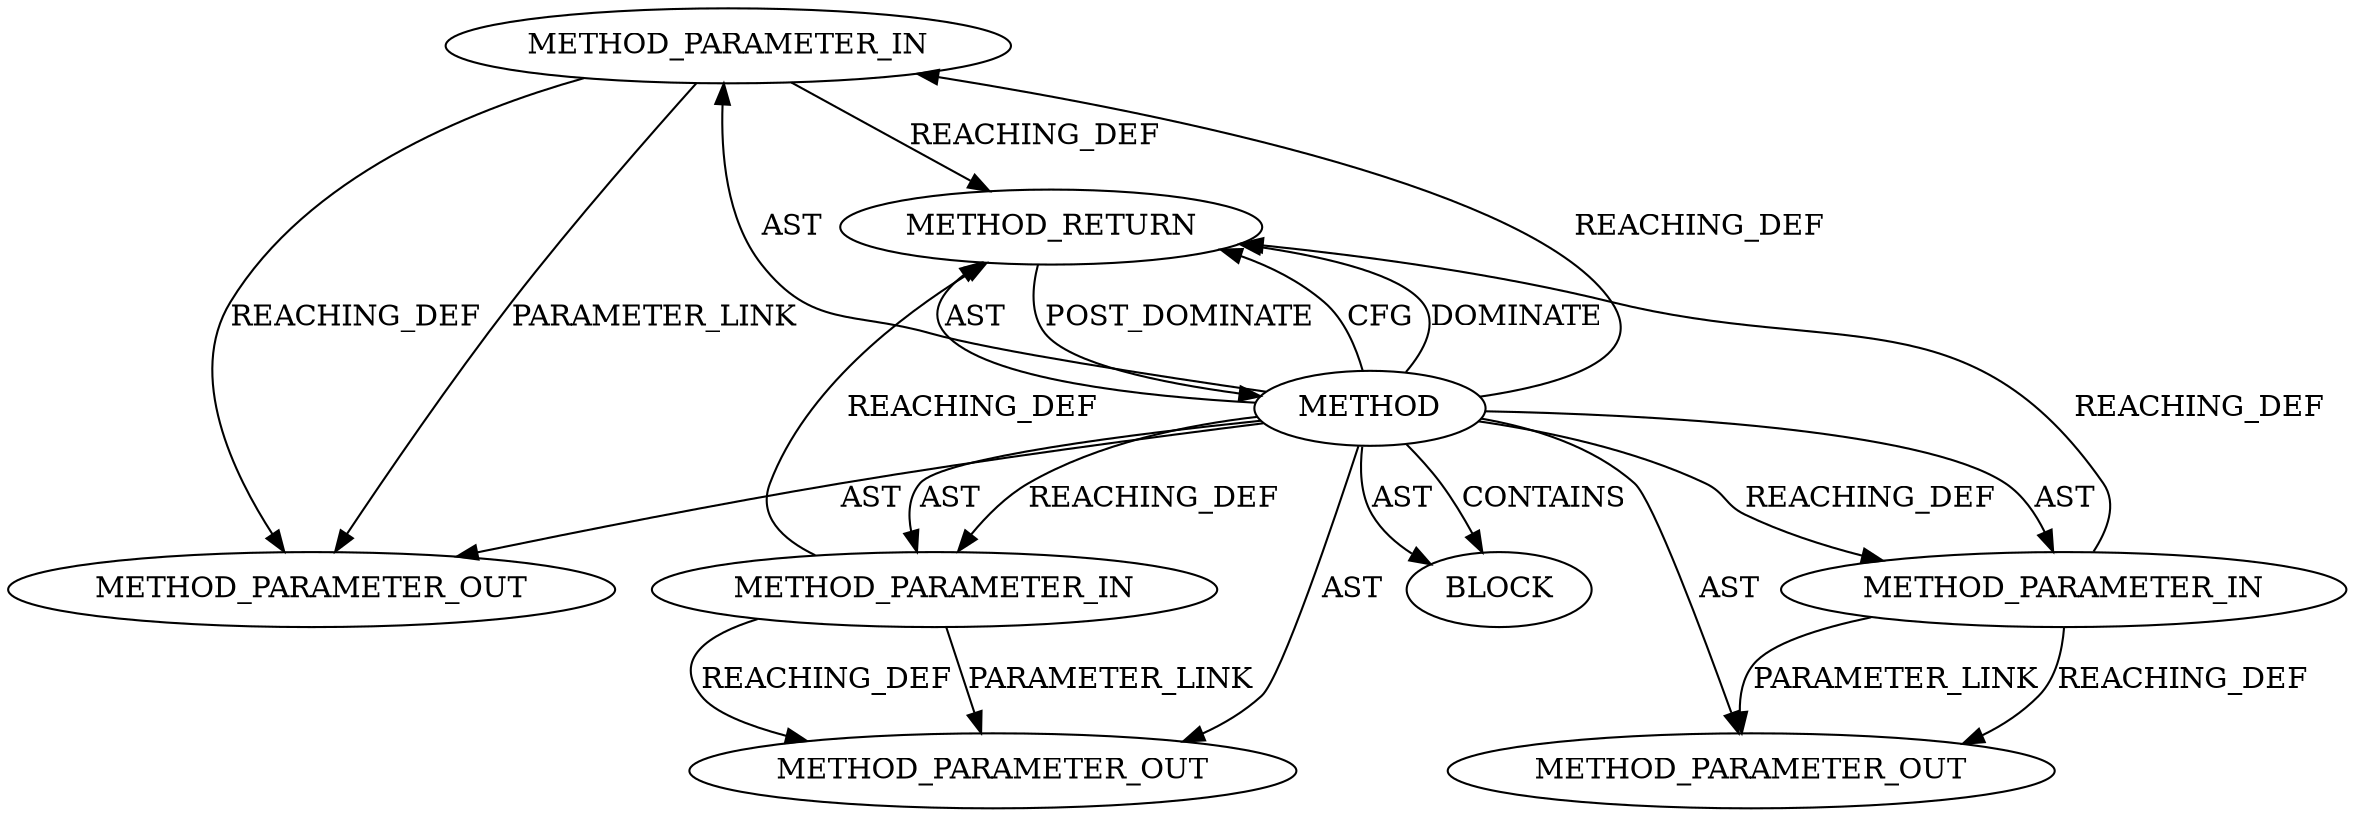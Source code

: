 digraph {
  13516 [label=METHOD_PARAMETER_OUT ORDER=3 CODE="p3" IS_VARIADIC=false TYPE_FULL_NAME="ANY" EVALUATION_STRATEGY="BY_VALUE" INDEX=3 NAME="p3"]
  12565 [label=METHOD_PARAMETER_IN ORDER=2 CODE="p2" IS_VARIADIC=false TYPE_FULL_NAME="ANY" EVALUATION_STRATEGY="BY_VALUE" INDEX=2 NAME="p2"]
  12568 [label=METHOD_RETURN ORDER=2 CODE="RET" TYPE_FULL_NAME="ANY" EVALUATION_STRATEGY="BY_VALUE"]
  12567 [label=BLOCK ORDER=1 ARGUMENT_INDEX=1 CODE="<empty>" TYPE_FULL_NAME="ANY"]
  12564 [label=METHOD_PARAMETER_IN ORDER=1 CODE="p1" IS_VARIADIC=false TYPE_FULL_NAME="ANY" EVALUATION_STRATEGY="BY_VALUE" INDEX=1 NAME="p1"]
  12566 [label=METHOD_PARAMETER_IN ORDER=3 CODE="p3" IS_VARIADIC=false TYPE_FULL_NAME="ANY" EVALUATION_STRATEGY="BY_VALUE" INDEX=3 NAME="p3"]
  13514 [label=METHOD_PARAMETER_OUT ORDER=1 CODE="p1" IS_VARIADIC=false TYPE_FULL_NAME="ANY" EVALUATION_STRATEGY="BY_VALUE" INDEX=1 NAME="p1"]
  13515 [label=METHOD_PARAMETER_OUT ORDER=2 CODE="p2" IS_VARIADIC=false TYPE_FULL_NAME="ANY" EVALUATION_STRATEGY="BY_VALUE" INDEX=2 NAME="p2"]
  12563 [label=METHOD AST_PARENT_TYPE="NAMESPACE_BLOCK" AST_PARENT_FULL_NAME="<global>" ORDER=0 CODE="<empty>" FULL_NAME="sg_alloc_table" IS_EXTERNAL=true FILENAME="<empty>" SIGNATURE="" NAME="sg_alloc_table"]
  12563 -> 13514 [label=AST ]
  12563 -> 12564 [label=AST ]
  12563 -> 12566 [label=AST ]
  12563 -> 13516 [label=AST ]
  12563 -> 12568 [label=CFG ]
  12563 -> 12567 [label=CONTAINS ]
  12563 -> 12564 [label=REACHING_DEF VARIABLE=""]
  12564 -> 12568 [label=REACHING_DEF VARIABLE="p1"]
  12566 -> 13516 [label=PARAMETER_LINK ]
  12564 -> 13514 [label=PARAMETER_LINK ]
  12565 -> 13515 [label=PARAMETER_LINK ]
  12563 -> 12568 [label=DOMINATE ]
  12563 -> 13515 [label=AST ]
  12563 -> 12566 [label=REACHING_DEF VARIABLE=""]
  12563 -> 12565 [label=AST ]
  12563 -> 12567 [label=AST ]
  12566 -> 12568 [label=REACHING_DEF VARIABLE="p3"]
  12563 -> 12565 [label=REACHING_DEF VARIABLE=""]
  12565 -> 13515 [label=REACHING_DEF VARIABLE="p2"]
  12564 -> 13514 [label=REACHING_DEF VARIABLE="p1"]
  12563 -> 12568 [label=AST ]
  12568 -> 12563 [label=POST_DOMINATE ]
  12566 -> 13516 [label=REACHING_DEF VARIABLE="p3"]
  12565 -> 12568 [label=REACHING_DEF VARIABLE="p2"]
}
